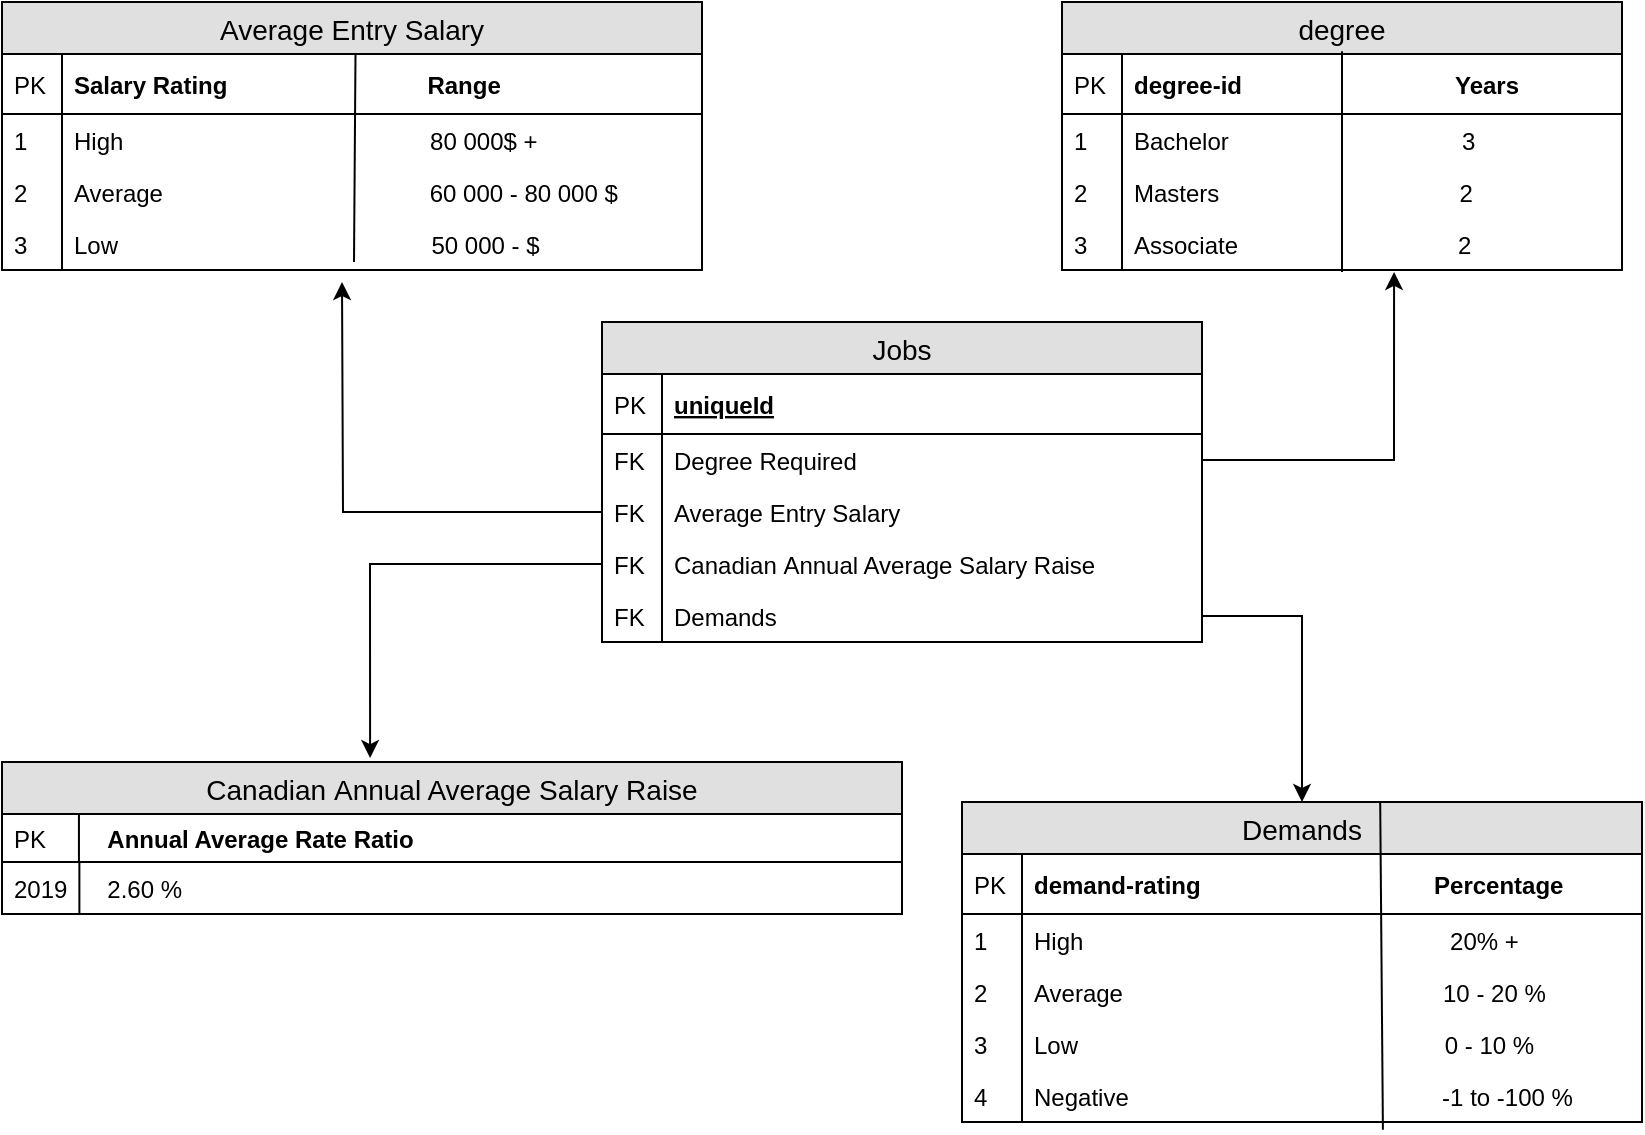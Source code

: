 <mxfile version="12.3.2" type="device" pages="1"><diagram id="A5nH4SXvxRaMwIXdK-zo" name="Page-1"><mxGraphModel dx="897" dy="784" grid="1" gridSize="10" guides="1" tooltips="1" connect="1" arrows="1" fold="1" page="1" pageScale="1" pageWidth="850" pageHeight="1100" math="0" shadow="0"><root><mxCell id="0"/><mxCell id="1" parent="0"/><mxCell id="8M03yK-Zb_a03whQf8vp-20" value="Jobs" style="swimlane;fontStyle=0;childLayout=stackLayout;horizontal=1;startSize=26;fillColor=#e0e0e0;horizontalStack=0;resizeParent=1;resizeParentMax=0;resizeLast=0;collapsible=1;marginBottom=0;swimlaneFillColor=#ffffff;align=center;fontSize=14;" parent="1" vertex="1"><mxGeometry x="320" y="240" width="300" height="160" as="geometry"/></mxCell><mxCell id="8M03yK-Zb_a03whQf8vp-21" value="uniqueId" style="shape=partialRectangle;top=0;left=0;right=0;bottom=1;align=left;verticalAlign=middle;fillColor=none;spacingLeft=34;spacingRight=4;overflow=hidden;rotatable=0;points=[[0,0.5],[1,0.5]];portConstraint=eastwest;dropTarget=0;fontStyle=5;fontSize=12;" parent="8M03yK-Zb_a03whQf8vp-20" vertex="1"><mxGeometry y="26" width="300" height="30" as="geometry"/></mxCell><mxCell id="8M03yK-Zb_a03whQf8vp-22" value="PK" style="shape=partialRectangle;top=0;left=0;bottom=0;fillColor=none;align=left;verticalAlign=middle;spacingLeft=4;spacingRight=4;overflow=hidden;rotatable=0;points=[];portConstraint=eastwest;part=1;fontSize=12;" parent="8M03yK-Zb_a03whQf8vp-21" vertex="1" connectable="0"><mxGeometry width="30" height="30" as="geometry"/></mxCell><mxCell id="8M03yK-Zb_a03whQf8vp-71" value="Degree Required&#10;" style="shape=partialRectangle;top=0;left=0;right=0;bottom=0;align=left;verticalAlign=top;fillColor=none;spacingLeft=34;spacingRight=4;overflow=hidden;rotatable=0;points=[[0,0.5],[1,0.5]];portConstraint=eastwest;dropTarget=0;fontSize=12;" parent="8M03yK-Zb_a03whQf8vp-20" vertex="1"><mxGeometry y="56" width="300" height="26" as="geometry"/></mxCell><mxCell id="8M03yK-Zb_a03whQf8vp-72" value="FK" style="shape=partialRectangle;top=0;left=0;bottom=0;fillColor=none;align=left;verticalAlign=top;spacingLeft=4;spacingRight=4;overflow=hidden;rotatable=0;points=[];portConstraint=eastwest;part=1;fontSize=12;" parent="8M03yK-Zb_a03whQf8vp-71" vertex="1" connectable="0"><mxGeometry width="30" height="26" as="geometry"/></mxCell><mxCell id="RHcVC1dYPWBpZEplziG0-1" value="Average Entry Salary" style="shape=partialRectangle;top=0;left=0;right=0;bottom=0;align=left;verticalAlign=top;fillColor=none;spacingLeft=34;spacingRight=4;overflow=hidden;rotatable=0;points=[[0,0.5],[1,0.5]];portConstraint=eastwest;dropTarget=0;fontSize=12;" vertex="1" parent="8M03yK-Zb_a03whQf8vp-20"><mxGeometry y="82" width="300" height="26" as="geometry"/></mxCell><mxCell id="RHcVC1dYPWBpZEplziG0-2" value="FK" style="shape=partialRectangle;top=0;left=0;bottom=0;fillColor=none;align=left;verticalAlign=top;spacingLeft=4;spacingRight=4;overflow=hidden;rotatable=0;points=[];portConstraint=eastwest;part=1;fontSize=12;" vertex="1" connectable="0" parent="RHcVC1dYPWBpZEplziG0-1"><mxGeometry width="30" height="26" as="geometry"/></mxCell><mxCell id="RHcVC1dYPWBpZEplziG0-3" value="Canadian Annual Average Salary Raise" style="shape=partialRectangle;top=0;left=0;right=0;bottom=0;align=left;verticalAlign=top;fillColor=none;spacingLeft=34;spacingRight=4;overflow=hidden;rotatable=0;points=[[0,0.5],[1,0.5]];portConstraint=eastwest;dropTarget=0;fontSize=12;" vertex="1" parent="8M03yK-Zb_a03whQf8vp-20"><mxGeometry y="108" width="300" height="26" as="geometry"/></mxCell><mxCell id="RHcVC1dYPWBpZEplziG0-4" value="FK" style="shape=partialRectangle;top=0;left=0;bottom=0;fillColor=none;align=left;verticalAlign=top;spacingLeft=4;spacingRight=4;overflow=hidden;rotatable=0;points=[];portConstraint=eastwest;part=1;fontSize=12;" vertex="1" connectable="0" parent="RHcVC1dYPWBpZEplziG0-3"><mxGeometry width="30" height="26" as="geometry"/></mxCell><mxCell id="8M03yK-Zb_a03whQf8vp-23" value="Demands" style="shape=partialRectangle;top=0;left=0;right=0;bottom=0;align=left;verticalAlign=top;fillColor=none;spacingLeft=34;spacingRight=4;overflow=hidden;rotatable=0;points=[[0,0.5],[1,0.5]];portConstraint=eastwest;dropTarget=0;fontSize=12;" parent="8M03yK-Zb_a03whQf8vp-20" vertex="1"><mxGeometry y="134" width="300" height="26" as="geometry"/></mxCell><mxCell id="8M03yK-Zb_a03whQf8vp-24" value="FK" style="shape=partialRectangle;top=0;left=0;bottom=0;fillColor=none;align=left;verticalAlign=top;spacingLeft=4;spacingRight=4;overflow=hidden;rotatable=0;points=[];portConstraint=eastwest;part=1;fontSize=12;" parent="8M03yK-Zb_a03whQf8vp-23" vertex="1" connectable="0"><mxGeometry width="30" height="26" as="geometry"/></mxCell><mxCell id="8M03yK-Zb_a03whQf8vp-33" value="degree" style="swimlane;fontStyle=0;childLayout=stackLayout;horizontal=1;startSize=26;fillColor=#e0e0e0;horizontalStack=0;resizeParent=1;resizeParentMax=0;resizeLast=0;collapsible=1;marginBottom=0;swimlaneFillColor=#ffffff;align=center;fontSize=14;" parent="1" vertex="1"><mxGeometry x="550" y="80" width="280" height="134" as="geometry"/></mxCell><mxCell id="8M03yK-Zb_a03whQf8vp-34" value="degree-id                                Years" style="shape=partialRectangle;top=0;left=0;right=0;bottom=1;align=left;verticalAlign=middle;fillColor=none;spacingLeft=34;spacingRight=4;overflow=hidden;rotatable=0;points=[[0,0.5],[1,0.5]];portConstraint=eastwest;dropTarget=0;fontStyle=1;fontSize=12;" parent="8M03yK-Zb_a03whQf8vp-33" vertex="1"><mxGeometry y="26" width="280" height="30" as="geometry"/></mxCell><mxCell id="8M03yK-Zb_a03whQf8vp-35" value="PK" style="shape=partialRectangle;top=0;left=0;bottom=0;fillColor=none;align=left;verticalAlign=middle;spacingLeft=4;spacingRight=4;overflow=hidden;rotatable=0;points=[];portConstraint=eastwest;part=1;fontSize=12;" parent="8M03yK-Zb_a03whQf8vp-34" vertex="1" connectable="0"><mxGeometry width="30" height="30" as="geometry"/></mxCell><mxCell id="8M03yK-Zb_a03whQf8vp-36" value="Bachelor                                   3" style="shape=partialRectangle;top=0;left=0;right=0;bottom=0;align=left;verticalAlign=top;fillColor=none;spacingLeft=34;spacingRight=4;overflow=hidden;rotatable=0;points=[[0,0.5],[1,0.5]];portConstraint=eastwest;dropTarget=0;fontSize=12;" parent="8M03yK-Zb_a03whQf8vp-33" vertex="1"><mxGeometry y="56" width="280" height="26" as="geometry"/></mxCell><mxCell id="8M03yK-Zb_a03whQf8vp-37" value="1" style="shape=partialRectangle;top=0;left=0;bottom=0;fillColor=none;align=left;verticalAlign=top;spacingLeft=4;spacingRight=4;overflow=hidden;rotatable=0;points=[];portConstraint=eastwest;part=1;fontSize=12;" parent="8M03yK-Zb_a03whQf8vp-36" vertex="1" connectable="0"><mxGeometry width="30" height="26" as="geometry"/></mxCell><mxCell id="RHcVC1dYPWBpZEplziG0-22" value="" style="endArrow=none;html=1;" edge="1" parent="8M03yK-Zb_a03whQf8vp-33"><mxGeometry width="50" height="50" relative="1" as="geometry"><mxPoint x="140" y="135" as="sourcePoint"/><mxPoint x="140" y="67" as="targetPoint"/><Array as="points"><mxPoint x="140" y="20"/></Array></mxGeometry></mxCell><mxCell id="8M03yK-Zb_a03whQf8vp-38" value="Masters                                    2" style="shape=partialRectangle;top=0;left=0;right=0;bottom=0;align=left;verticalAlign=top;fillColor=none;spacingLeft=34;spacingRight=4;overflow=hidden;rotatable=0;points=[[0,0.5],[1,0.5]];portConstraint=eastwest;dropTarget=0;fontSize=12;" parent="8M03yK-Zb_a03whQf8vp-33" vertex="1"><mxGeometry y="82" width="280" height="26" as="geometry"/></mxCell><mxCell id="8M03yK-Zb_a03whQf8vp-39" value="2" style="shape=partialRectangle;top=0;left=0;bottom=0;fillColor=none;align=left;verticalAlign=top;spacingLeft=4;spacingRight=4;overflow=hidden;rotatable=0;points=[];portConstraint=eastwest;part=1;fontSize=12;" parent="8M03yK-Zb_a03whQf8vp-38" vertex="1" connectable="0"><mxGeometry width="30" height="26" as="geometry"/></mxCell><mxCell id="8M03yK-Zb_a03whQf8vp-40" value="Associate                                 2" style="shape=partialRectangle;top=0;left=0;right=0;bottom=0;align=left;verticalAlign=top;fillColor=none;spacingLeft=34;spacingRight=4;overflow=hidden;rotatable=0;points=[[0,0.5],[1,0.5]];portConstraint=eastwest;dropTarget=0;fontSize=12;" parent="8M03yK-Zb_a03whQf8vp-33" vertex="1"><mxGeometry y="108" width="280" height="26" as="geometry"/></mxCell><mxCell id="8M03yK-Zb_a03whQf8vp-41" value="3" style="shape=partialRectangle;top=0;left=0;bottom=0;fillColor=none;align=left;verticalAlign=top;spacingLeft=4;spacingRight=4;overflow=hidden;rotatable=0;points=[];portConstraint=eastwest;part=1;fontSize=12;" parent="8M03yK-Zb_a03whQf8vp-40" vertex="1" connectable="0"><mxGeometry width="30" height="26" as="geometry"/></mxCell><mxCell id="8M03yK-Zb_a03whQf8vp-44" value="Demands" style="swimlane;fontStyle=0;childLayout=stackLayout;horizontal=1;startSize=26;fillColor=#e0e0e0;horizontalStack=0;resizeParent=1;resizeParentMax=0;resizeLast=0;collapsible=1;marginBottom=0;swimlaneFillColor=#ffffff;align=center;fontSize=14;" parent="1" vertex="1"><mxGeometry x="500" y="480" width="340" height="160" as="geometry"/></mxCell><mxCell id="8M03yK-Zb_a03whQf8vp-45" value="demand-rating                                   Percentage" style="shape=partialRectangle;top=0;left=0;right=0;bottom=1;align=left;verticalAlign=middle;fillColor=none;spacingLeft=34;spacingRight=4;overflow=hidden;rotatable=0;points=[[0,0.5],[1,0.5]];portConstraint=eastwest;dropTarget=0;fontStyle=1;fontSize=12;" parent="8M03yK-Zb_a03whQf8vp-44" vertex="1"><mxGeometry y="26" width="340" height="30" as="geometry"/></mxCell><mxCell id="8M03yK-Zb_a03whQf8vp-46" value="PK" style="shape=partialRectangle;top=0;left=0;bottom=0;fillColor=none;align=left;verticalAlign=middle;spacingLeft=4;spacingRight=4;overflow=hidden;rotatable=0;points=[];portConstraint=eastwest;part=1;fontSize=12;" parent="8M03yK-Zb_a03whQf8vp-45" vertex="1" connectable="0"><mxGeometry width="30" height="30" as="geometry"/></mxCell><mxCell id="8M03yK-Zb_a03whQf8vp-47" value="High                                                       20% +" style="shape=partialRectangle;top=0;left=0;right=0;bottom=0;align=left;verticalAlign=top;fillColor=none;spacingLeft=34;spacingRight=4;overflow=hidden;rotatable=0;points=[[0,0.5],[1,0.5]];portConstraint=eastwest;dropTarget=0;fontSize=12;" parent="8M03yK-Zb_a03whQf8vp-44" vertex="1"><mxGeometry y="56" width="340" height="26" as="geometry"/></mxCell><mxCell id="8M03yK-Zb_a03whQf8vp-48" value="1" style="shape=partialRectangle;top=0;left=0;bottom=0;fillColor=none;align=left;verticalAlign=top;spacingLeft=4;spacingRight=4;overflow=hidden;rotatable=0;points=[];portConstraint=eastwest;part=1;fontSize=12;" parent="8M03yK-Zb_a03whQf8vp-47" vertex="1" connectable="0"><mxGeometry width="30" height="26" as="geometry"/></mxCell><mxCell id="8M03yK-Zb_a03whQf8vp-49" value="Average                                                10 - 20 %" style="shape=partialRectangle;top=0;left=0;right=0;bottom=0;align=left;verticalAlign=top;fillColor=none;spacingLeft=34;spacingRight=4;overflow=hidden;rotatable=0;points=[[0,0.5],[1,0.5]];portConstraint=eastwest;dropTarget=0;fontSize=12;" parent="8M03yK-Zb_a03whQf8vp-44" vertex="1"><mxGeometry y="82" width="340" height="26" as="geometry"/></mxCell><mxCell id="8M03yK-Zb_a03whQf8vp-50" value="2" style="shape=partialRectangle;top=0;left=0;bottom=0;fillColor=none;align=left;verticalAlign=top;spacingLeft=4;spacingRight=4;overflow=hidden;rotatable=0;points=[];portConstraint=eastwest;part=1;fontSize=12;" parent="8M03yK-Zb_a03whQf8vp-49" vertex="1" connectable="0"><mxGeometry width="30" height="26" as="geometry"/></mxCell><mxCell id="8M03yK-Zb_a03whQf8vp-51" value="Low                                                       0 - 10 %" style="shape=partialRectangle;top=0;left=0;right=0;bottom=0;align=left;verticalAlign=top;fillColor=none;spacingLeft=34;spacingRight=4;overflow=hidden;rotatable=0;points=[[0,0.5],[1,0.5]];portConstraint=eastwest;dropTarget=0;fontSize=12;" parent="8M03yK-Zb_a03whQf8vp-44" vertex="1"><mxGeometry y="108" width="340" height="26" as="geometry"/></mxCell><mxCell id="8M03yK-Zb_a03whQf8vp-52" value="3" style="shape=partialRectangle;top=0;left=0;bottom=0;fillColor=none;align=left;verticalAlign=top;spacingLeft=4;spacingRight=4;overflow=hidden;rotatable=0;points=[];portConstraint=eastwest;part=1;fontSize=12;" parent="8M03yK-Zb_a03whQf8vp-51" vertex="1" connectable="0"><mxGeometry width="30" height="26" as="geometry"/></mxCell><mxCell id="m2f-p8bYDGgetp3K7vO5-1" value="Negative                                               -1 to -100 %" style="shape=partialRectangle;top=0;left=0;right=0;bottom=0;align=left;verticalAlign=top;fillColor=none;spacingLeft=34;spacingRight=4;overflow=hidden;rotatable=0;points=[[0,0.5],[1,0.5]];portConstraint=eastwest;dropTarget=0;fontSize=12;" parent="8M03yK-Zb_a03whQf8vp-44" vertex="1"><mxGeometry y="134" width="340" height="26" as="geometry"/></mxCell><mxCell id="m2f-p8bYDGgetp3K7vO5-2" value="4" style="shape=partialRectangle;top=0;left=0;bottom=0;fillColor=none;align=left;verticalAlign=top;spacingLeft=4;spacingRight=4;overflow=hidden;rotatable=0;points=[];portConstraint=eastwest;part=1;fontSize=12;" parent="m2f-p8bYDGgetp3K7vO5-1" vertex="1" connectable="0"><mxGeometry width="30" height="26" as="geometry"/></mxCell><mxCell id="m2f-p8bYDGgetp3K7vO5-5" value="" style="endArrow=none;html=1;entryX=0.619;entryY=1.149;entryDx=0;entryDy=0;entryPerimeter=0;exitX=0.615;exitY=0.002;exitDx=0;exitDy=0;exitPerimeter=0;" parent="8M03yK-Zb_a03whQf8vp-44" source="8M03yK-Zb_a03whQf8vp-44" target="m2f-p8bYDGgetp3K7vO5-1" edge="1"><mxGeometry width="50" height="50" relative="1" as="geometry"><mxPoint x="-300" y="230" as="sourcePoint"/><mxPoint x="-250" y="180" as="targetPoint"/></mxGeometry></mxCell><mxCell id="RHcVC1dYPWBpZEplziG0-5" value="Average Entry Salary" style="swimlane;fontStyle=0;childLayout=stackLayout;horizontal=1;startSize=26;fillColor=#e0e0e0;horizontalStack=0;resizeParent=1;resizeParentMax=0;resizeLast=0;collapsible=1;marginBottom=0;swimlaneFillColor=#ffffff;align=center;fontSize=14;" vertex="1" parent="1"><mxGeometry x="20" y="80" width="350" height="134" as="geometry"/></mxCell><mxCell id="RHcVC1dYPWBpZEplziG0-6" value="Salary Rating                              Range" style="shape=partialRectangle;top=0;left=0;right=0;bottom=1;align=left;verticalAlign=middle;fillColor=none;spacingLeft=34;spacingRight=4;overflow=hidden;rotatable=0;points=[[0,0.5],[1,0.5]];portConstraint=eastwest;dropTarget=0;fontStyle=1;fontSize=12;" vertex="1" parent="RHcVC1dYPWBpZEplziG0-5"><mxGeometry y="26" width="350" height="30" as="geometry"/></mxCell><mxCell id="RHcVC1dYPWBpZEplziG0-7" value="PK" style="shape=partialRectangle;top=0;left=0;bottom=0;fillColor=none;align=left;verticalAlign=middle;spacingLeft=4;spacingRight=4;overflow=hidden;rotatable=0;points=[];portConstraint=eastwest;part=1;fontSize=12;" vertex="1" connectable="0" parent="RHcVC1dYPWBpZEplziG0-6"><mxGeometry width="30" height="30" as="geometry"/></mxCell><mxCell id="RHcVC1dYPWBpZEplziG0-8" value="High                                              80 000$ +" style="shape=partialRectangle;top=0;left=0;right=0;bottom=0;align=left;verticalAlign=top;fillColor=none;spacingLeft=34;spacingRight=4;overflow=hidden;rotatable=0;points=[[0,0.5],[1,0.5]];portConstraint=eastwest;dropTarget=0;fontSize=12;" vertex="1" parent="RHcVC1dYPWBpZEplziG0-5"><mxGeometry y="56" width="350" height="26" as="geometry"/></mxCell><mxCell id="RHcVC1dYPWBpZEplziG0-9" value="1" style="shape=partialRectangle;top=0;left=0;bottom=0;fillColor=none;align=left;verticalAlign=top;spacingLeft=4;spacingRight=4;overflow=hidden;rotatable=0;points=[];portConstraint=eastwest;part=1;fontSize=12;" vertex="1" connectable="0" parent="RHcVC1dYPWBpZEplziG0-8"><mxGeometry width="30" height="26" as="geometry"/></mxCell><mxCell id="RHcVC1dYPWBpZEplziG0-10" value="Average                                        60 000 - 80 000 $" style="shape=partialRectangle;top=0;left=0;right=0;bottom=0;align=left;verticalAlign=top;fillColor=none;spacingLeft=34;spacingRight=4;overflow=hidden;rotatable=0;points=[[0,0.5],[1,0.5]];portConstraint=eastwest;dropTarget=0;fontSize=12;" vertex="1" parent="RHcVC1dYPWBpZEplziG0-5"><mxGeometry y="82" width="350" height="26" as="geometry"/></mxCell><mxCell id="RHcVC1dYPWBpZEplziG0-11" value="2" style="shape=partialRectangle;top=0;left=0;bottom=0;fillColor=none;align=left;verticalAlign=top;spacingLeft=4;spacingRight=4;overflow=hidden;rotatable=0;points=[];portConstraint=eastwest;part=1;fontSize=12;" vertex="1" connectable="0" parent="RHcVC1dYPWBpZEplziG0-10"><mxGeometry width="30" height="26" as="geometry"/></mxCell><mxCell id="RHcVC1dYPWBpZEplziG0-12" value="Low                                               50 000 - $" style="shape=partialRectangle;top=0;left=0;right=0;bottom=0;align=left;verticalAlign=top;fillColor=none;spacingLeft=34;spacingRight=4;overflow=hidden;rotatable=0;points=[[0,0.5],[1,0.5]];portConstraint=eastwest;dropTarget=0;fontSize=12;" vertex="1" parent="RHcVC1dYPWBpZEplziG0-5"><mxGeometry y="108" width="350" height="26" as="geometry"/></mxCell><mxCell id="RHcVC1dYPWBpZEplziG0-13" value="3" style="shape=partialRectangle;top=0;left=0;bottom=0;fillColor=none;align=left;verticalAlign=top;spacingLeft=4;spacingRight=4;overflow=hidden;rotatable=0;points=[];portConstraint=eastwest;part=1;fontSize=12;" vertex="1" connectable="0" parent="RHcVC1dYPWBpZEplziG0-12"><mxGeometry width="30" height="26" as="geometry"/></mxCell><mxCell id="RHcVC1dYPWBpZEplziG0-14" value="" style="endArrow=none;html=1;exitX=0.505;exitY=-0.01;exitDx=0;exitDy=0;exitPerimeter=0;" edge="1" parent="RHcVC1dYPWBpZEplziG0-5" source="RHcVC1dYPWBpZEplziG0-6"><mxGeometry width="50" height="50" relative="1" as="geometry"><mxPoint x="145" y="410" as="sourcePoint"/><mxPoint x="176" y="130" as="targetPoint"/><Array as="points"/></mxGeometry></mxCell><mxCell id="RHcVC1dYPWBpZEplziG0-15" value="Canadian Annual Average Salary Raise" style="swimlane;fontStyle=0;childLayout=stackLayout;horizontal=1;startSize=26;fillColor=#e0e0e0;horizontalStack=0;resizeParent=1;resizeParentMax=0;resizeLast=0;collapsible=1;marginBottom=0;swimlaneFillColor=#ffffff;align=center;fontSize=14;" vertex="1" parent="1"><mxGeometry x="20" y="460" width="450" height="76" as="geometry"/></mxCell><mxCell id="RHcVC1dYPWBpZEplziG0-16" value="     Annual Average Rate Ratio" style="shape=partialRectangle;top=0;left=0;right=0;bottom=1;align=left;verticalAlign=middle;fillColor=none;spacingLeft=34;spacingRight=4;overflow=hidden;rotatable=0;points=[[0,0.5],[1,0.5]];portConstraint=eastwest;dropTarget=0;fontStyle=1;fontSize=12;" vertex="1" parent="RHcVC1dYPWBpZEplziG0-15"><mxGeometry y="26" width="450" height="24" as="geometry"/></mxCell><mxCell id="RHcVC1dYPWBpZEplziG0-17" value="PK" style="shape=partialRectangle;top=0;left=0;bottom=0;fillColor=none;align=left;verticalAlign=middle;spacingLeft=4;spacingRight=4;overflow=hidden;rotatable=0;points=[];portConstraint=eastwest;part=1;fontSize=12;" vertex="1" connectable="0" parent="RHcVC1dYPWBpZEplziG0-16"><mxGeometry width="38.469" height="24" as="geometry"/></mxCell><mxCell id="RHcVC1dYPWBpZEplziG0-18" value="     2.60 %" style="shape=partialRectangle;top=0;left=0;right=0;bottom=0;align=left;verticalAlign=top;fillColor=none;spacingLeft=34;spacingRight=4;overflow=hidden;rotatable=0;points=[[0,0.5],[1,0.5]];portConstraint=eastwest;dropTarget=0;fontSize=12;" vertex="1" parent="RHcVC1dYPWBpZEplziG0-15"><mxGeometry y="50" width="450" height="26" as="geometry"/></mxCell><mxCell id="RHcVC1dYPWBpZEplziG0-19" value="2019" style="shape=partialRectangle;top=0;left=0;bottom=0;fillColor=none;align=left;verticalAlign=top;spacingLeft=4;spacingRight=4;overflow=hidden;rotatable=0;points=[];portConstraint=eastwest;part=1;fontSize=12;" vertex="1" connectable="0" parent="RHcVC1dYPWBpZEplziG0-18"><mxGeometry width="38.688" height="26" as="geometry"/></mxCell><mxCell id="RHcVC1dYPWBpZEplziG0-26" style="edgeStyle=orthogonalEdgeStyle;rounded=0;orthogonalLoop=1;jettySize=auto;html=1;entryX=0.593;entryY=1.038;entryDx=0;entryDy=0;entryPerimeter=0;" edge="1" parent="1" source="8M03yK-Zb_a03whQf8vp-71" target="8M03yK-Zb_a03whQf8vp-40"><mxGeometry relative="1" as="geometry"/></mxCell><mxCell id="RHcVC1dYPWBpZEplziG0-27" style="edgeStyle=orthogonalEdgeStyle;rounded=0;orthogonalLoop=1;jettySize=auto;html=1;exitX=0;exitY=0.5;exitDx=0;exitDy=0;" edge="1" parent="1" source="RHcVC1dYPWBpZEplziG0-1"><mxGeometry relative="1" as="geometry"><mxPoint x="190" y="220" as="targetPoint"/></mxGeometry></mxCell><mxCell id="RHcVC1dYPWBpZEplziG0-29" style="edgeStyle=orthogonalEdgeStyle;rounded=0;orthogonalLoop=1;jettySize=auto;html=1;entryX=0.409;entryY=-0.026;entryDx=0;entryDy=0;entryPerimeter=0;" edge="1" parent="1" source="RHcVC1dYPWBpZEplziG0-3" target="RHcVC1dYPWBpZEplziG0-15"><mxGeometry relative="1" as="geometry"/></mxCell><mxCell id="RHcVC1dYPWBpZEplziG0-30" style="edgeStyle=orthogonalEdgeStyle;rounded=0;orthogonalLoop=1;jettySize=auto;html=1;entryX=0.5;entryY=0;entryDx=0;entryDy=0;" edge="1" parent="1" source="8M03yK-Zb_a03whQf8vp-23" target="8M03yK-Zb_a03whQf8vp-44"><mxGeometry relative="1" as="geometry"/></mxCell></root></mxGraphModel></diagram></mxfile>